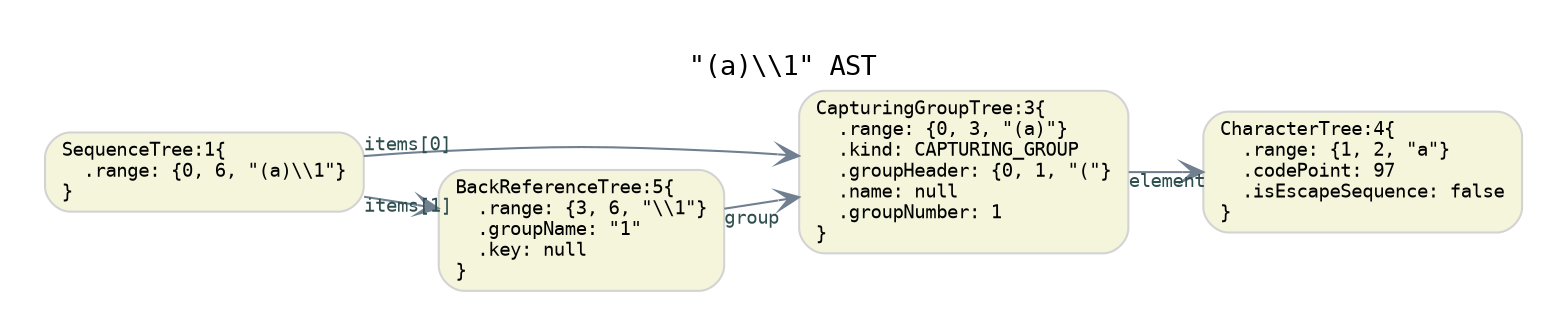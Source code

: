 digraph G {
  rankdir=LR;
  graph [fontname="Monospace", fontsize="13", pad="0.3"]
  labelloc="t";
  label="\"(a)\\\\1\" AST";

  // default nodes
  node [fontname="Monospace", fontsize= "9", shape="box", style="rounded,filled", color="LightGray", fillcolor="Beige", fixedsize="false", width="0.75"]
  1[ label="SequenceTree:1\{\l  .range: \{0, 6, \"(a)\\\\1\"\}\l\}\l" ]
  3[ label="CapturingGroupTree:3\{\l  .range: \{0, 3, \"(a)\"\}\l  .kind: CAPTURING_GROUP\l  .groupHeader: \{0, 1, \"(\"\}\l  .name: null\l  .groupNumber: 1\l\}\l" ]
  4[ label="CharacterTree:4\{\l  .range: \{1, 2, \"a\"\}\l  .codePoint: 97\l  .isEscapeSequence: false\l\}\l" ]
  5[ label="BackReferenceTree:5\{\l  .range: \{3, 6, \"\\\\1\"\}\l  .groupName: \"1\"\l  .key: null\l\}\l" ]

  // default edges
  edge [fontname="Monospace", fontsize="9", style="solid", color="SlateGray", fontcolor="DarkSlateGray", arrowhead="vee", arrowtail="none", dir="both"]
  3 -> 4 [ label="",  taillabel="element" ]
  1 -> 3 [ label="",  taillabel="items[0]" ]
  5 -> 3 [ label="",  taillabel="group" ]
  1 -> 5 [ label="",  taillabel="items[1]" ]
}
